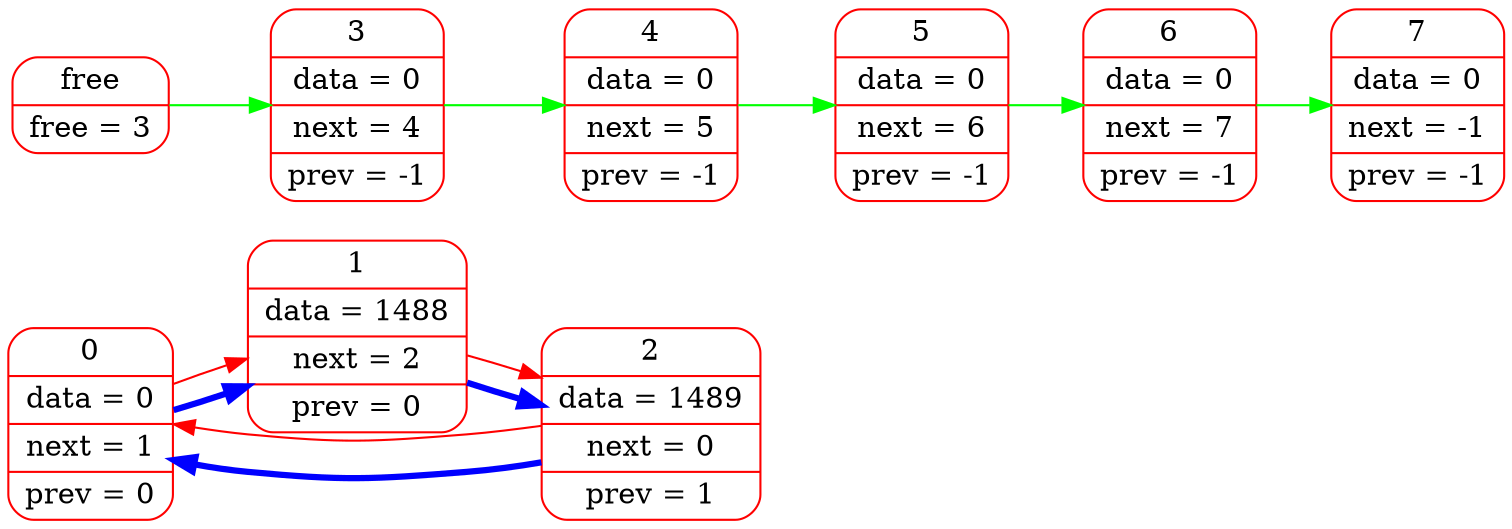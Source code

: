 digraph G{
rankdir=LR;
node[color="red",fontsize=14];
edge[color="blue",fontsize=12, penwidth=3];
elem0[shape="Mrecord", label="0 | data = 0 | next = 1 | prev = 0"];
elem1[shape="Mrecord", label="1 | data = 1488 | next = 2 | prev = 0"];
elem2[shape="Mrecord", label="2 | data = 1489 | next = 0 | prev = 1"];
elem0->elem1->elem2->elem0;
edge[color="red",fontsize=12, penwidth=1];
elem0->elem1->elem2->elem0;edge[color="green",fontsize=12, penwidth=1];
free[shape="Mrecord", label="free | free = 3"];
elem3[shape="Mrecord", label="3 | data = 0 | next = 4 | prev = -1"];
elem4[shape="Mrecord", label="4 | data = 0 | next = 5 | prev = -1"];
elem5[shape="Mrecord", label="5 | data = 0 | next = 6 | prev = -1"];
elem6[shape="Mrecord", label="6 | data = 0 | next = 7 | prev = -1"];
elem7[shape="Mrecord", label="7 | data = 0 | next = -1 | prev = -1"];
free->elem3->elem4->elem5->elem6->elem7;
}

